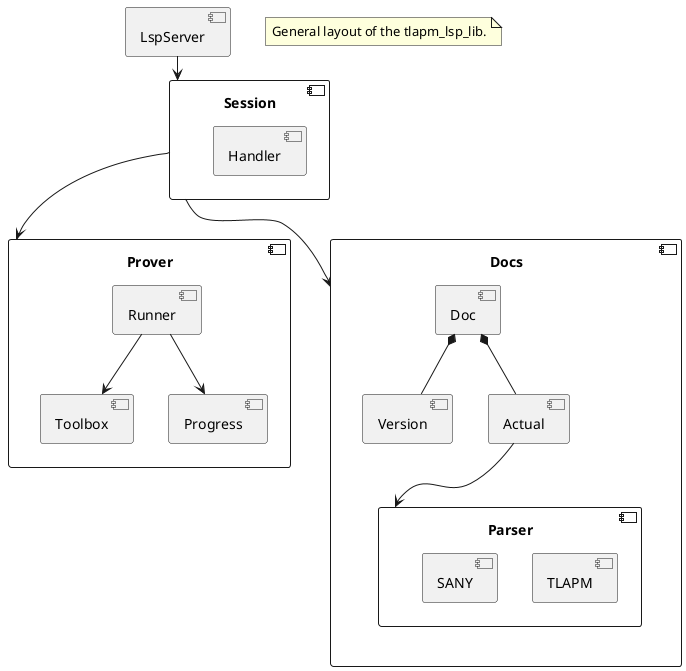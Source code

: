 @startuml TLAPM-LSP

component LspServer
LspServer --> Session

note as N_General
    General layout of the tlapm_lsp_lib.
end note

component Session as Session {
    component Handler
}
Session --> Prover
Session --> Docs

component Docs {
    component Doc
    component Version
    component Actual
    Doc *-- Version
    Doc *-- Actual
    Actual --> Parser
}
component Parser {
    component TLAPM
    component SANY
}
component Prover {
    component Runner
    component Toolbox
    component Progress
    Runner --> Toolbox
    Runner --> Progress
}
@enduml